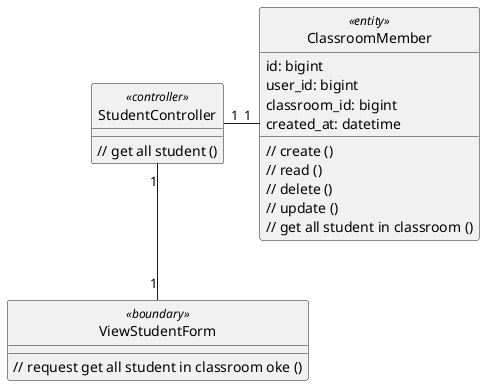 @startuml updateClass

class ClassroomMember <<entity>> {
    id: bigint
    user_id: bigint
    classroom_id: bigint
    created_at: datetime

    // create ()
    // read ()
    // delete ()
    // update ()
    // get all student in classroom ()
}

class ViewStudentForm <<boundary>> {
    // request get all student in classroom oke ()
}

class StudentController <<controller>> {
    // get all student ()
}

hide ViewStudentForm <<boundary>> circle
hide StudentController <<controller>> circle
hide ClassroomMember <<entity>> circle

StudentController "1" -right- "1" ClassroomMember
StudentController "1" -down- "1" ViewStudentForm



@enduml
